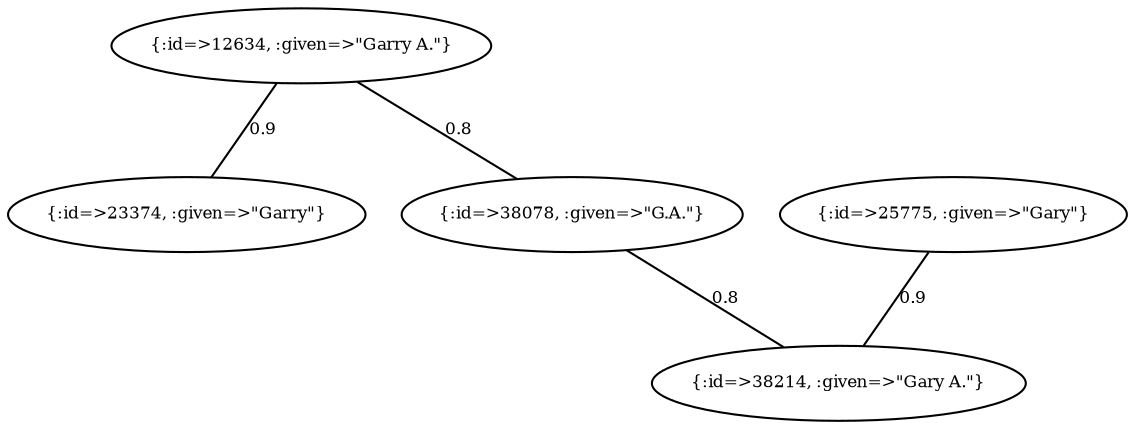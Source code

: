 graph Collector__WeightedGraph {
    "{:id=>12634, :given=>\"Garry A.\"}" [
        fontsize = 8,
        label = "{:id=>12634, :given=>\"Garry A.\"}"
    ]

    "{:id=>23374, :given=>\"Garry\"}" [
        fontsize = 8,
        label = "{:id=>23374, :given=>\"Garry\"}"
    ]

    "{:id=>25775, :given=>\"Gary\"}" [
        fontsize = 8,
        label = "{:id=>25775, :given=>\"Gary\"}"
    ]

    "{:id=>38078, :given=>\"G.A.\"}" [
        fontsize = 8,
        label = "{:id=>38078, :given=>\"G.A.\"}"
    ]

    "{:id=>38214, :given=>\"Gary A.\"}" [
        fontsize = 8,
        label = "{:id=>38214, :given=>\"Gary A.\"}"
    ]

    "{:id=>12634, :given=>\"Garry A.\"}" -- "{:id=>23374, :given=>\"Garry\"}" [
        fontsize = 8,
        label = 0.9
    ]

    "{:id=>12634, :given=>\"Garry A.\"}" -- "{:id=>38078, :given=>\"G.A.\"}" [
        fontsize = 8,
        label = 0.8
    ]

    "{:id=>25775, :given=>\"Gary\"}" -- "{:id=>38214, :given=>\"Gary A.\"}" [
        fontsize = 8,
        label = 0.9
    ]

    "{:id=>38078, :given=>\"G.A.\"}" -- "{:id=>38214, :given=>\"Gary A.\"}" [
        fontsize = 8,
        label = 0.8
    ]
}
